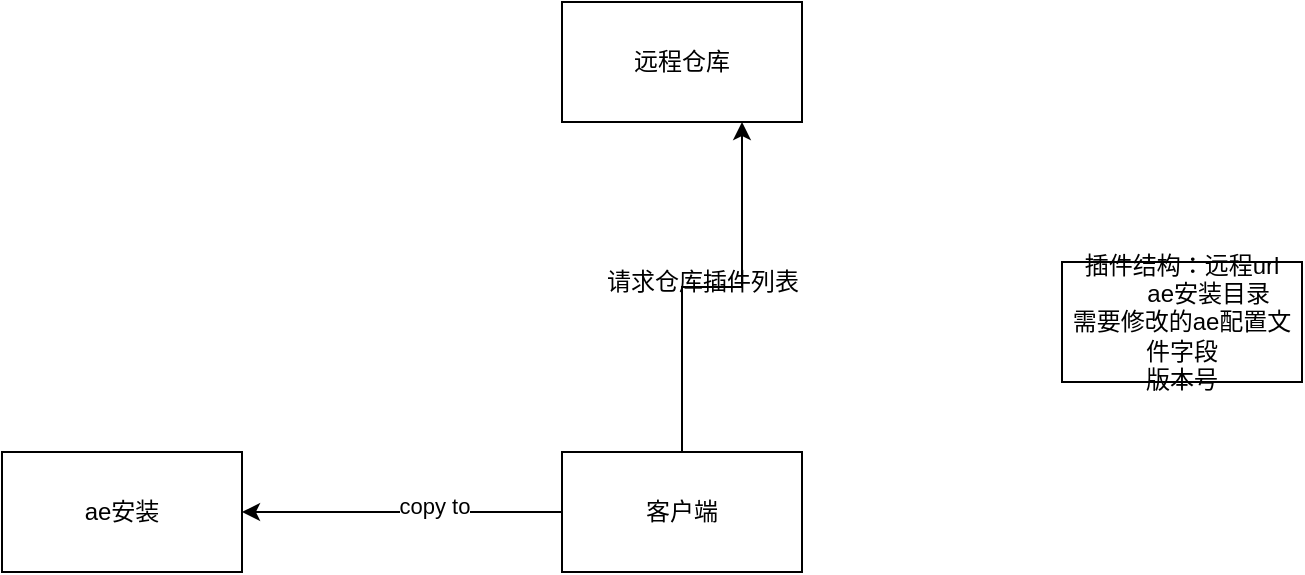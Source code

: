 <mxfile version="14.0.1" type="device"><diagram id="5Wlfl-rIRnE9mbZ7l3ya" name="Page-1"><mxGraphModel dx="2062" dy="1123" grid="1" gridSize="10" guides="1" tooltips="1" connect="1" arrows="1" fold="1" page="1" pageScale="1" pageWidth="827" pageHeight="1169" math="0" shadow="0"><root><mxCell id="0"/><mxCell id="1" parent="0"/><mxCell id="tlWaXrbyJZVb2ZdRR7si-4" style="edgeStyle=orthogonalEdgeStyle;rounded=0;orthogonalLoop=1;jettySize=auto;html=1;entryX=0.75;entryY=1;entryDx=0;entryDy=0;" edge="1" parent="1" source="tlWaXrbyJZVb2ZdRR7si-1" target="tlWaXrbyJZVb2ZdRR7si-2"><mxGeometry relative="1" as="geometry"/></mxCell><mxCell id="tlWaXrbyJZVb2ZdRR7si-9" style="edgeStyle=orthogonalEdgeStyle;rounded=0;orthogonalLoop=1;jettySize=auto;html=1;" edge="1" parent="1" source="tlWaXrbyJZVb2ZdRR7si-1" target="tlWaXrbyJZVb2ZdRR7si-7"><mxGeometry relative="1" as="geometry"/></mxCell><mxCell id="tlWaXrbyJZVb2ZdRR7si-10" value="copy to&lt;br&gt;" style="edgeLabel;html=1;align=center;verticalAlign=middle;resizable=0;points=[];" vertex="1" connectable="0" parent="tlWaXrbyJZVb2ZdRR7si-9"><mxGeometry x="-0.196" y="-3" relative="1" as="geometry"><mxPoint as="offset"/></mxGeometry></mxCell><mxCell id="tlWaXrbyJZVb2ZdRR7si-1" value="客户端" style="rounded=0;whiteSpace=wrap;html=1;" vertex="1" parent="1"><mxGeometry x="370" y="555" width="120" height="60" as="geometry"/></mxCell><mxCell id="tlWaXrbyJZVb2ZdRR7si-2" value="远程仓库" style="rounded=0;whiteSpace=wrap;html=1;" vertex="1" parent="1"><mxGeometry x="370" y="330" width="120" height="60" as="geometry"/></mxCell><mxCell id="tlWaXrbyJZVb2ZdRR7si-5" value="请求仓库插件列表" style="text;html=1;align=center;verticalAlign=middle;resizable=0;points=[];autosize=1;" vertex="1" parent="1"><mxGeometry x="385" y="460" width="110" height="20" as="geometry"/></mxCell><mxCell id="tlWaXrbyJZVb2ZdRR7si-7" value="ae安装" style="rounded=0;whiteSpace=wrap;html=1;" vertex="1" parent="1"><mxGeometry x="90" y="555" width="120" height="60" as="geometry"/></mxCell><mxCell id="tlWaXrbyJZVb2ZdRR7si-12" value="插件结构：远程url&lt;br&gt;&amp;nbsp; &amp;nbsp; &amp;nbsp; &amp;nbsp; ae安装目录&lt;br&gt;需要修改的ae配置文件字段&lt;br&gt;版本号&lt;br&gt;" style="rounded=0;whiteSpace=wrap;html=1;" vertex="1" parent="1"><mxGeometry x="620" y="460" width="120" height="60" as="geometry"/></mxCell></root></mxGraphModel></diagram></mxfile>